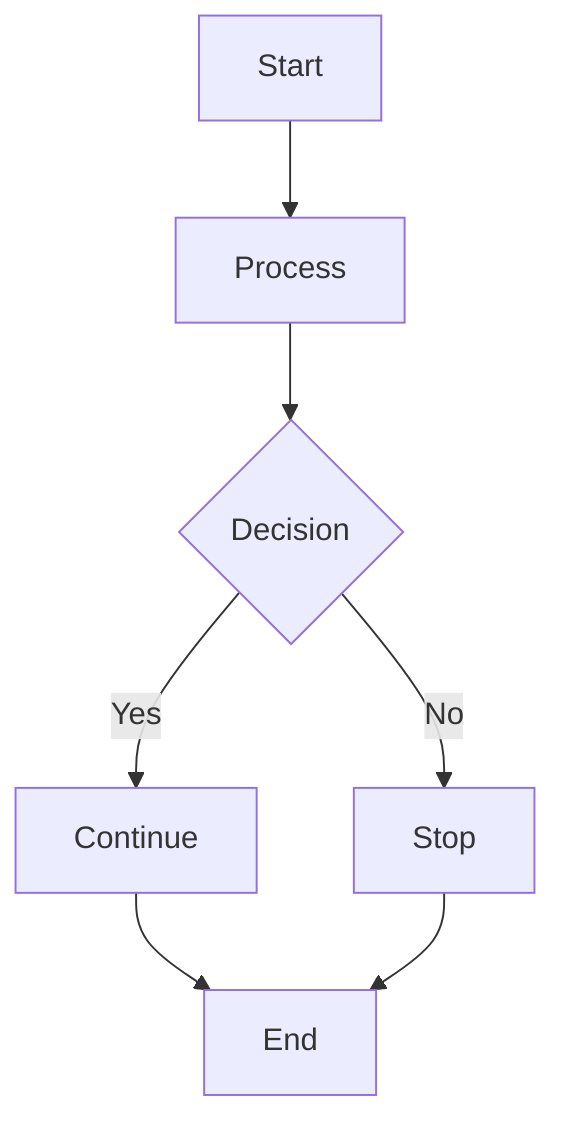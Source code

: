 graph TD;

   A[Start] --> B[Process]
    B --> C{Decision}
    C -->|Yes| D[Continue]
    C -->|No| E[Stop]
    D --> F[End]
    E --> F